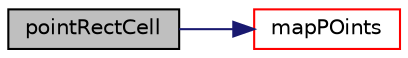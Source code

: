 digraph "pointRectCell"
{
 // LATEX_PDF_SIZE
  edge [fontname="Helvetica",fontsize="10",labelfontname="Helvetica",labelfontsize="10"];
  node [fontname="Helvetica",fontsize="10",shape=record];
  rankdir="LR";
  Node1 [label="pointRectCell",height=0.2,width=0.4,color="black", fillcolor="grey75", style="filled", fontcolor="black",tooltip=" "];
  Node1 -> Node2 [color="midnightblue",fontsize="10",style="solid",fontname="Helvetica"];
  Node2 [label="mapPOints",height=0.2,width=0.4,color="red", fillcolor="white", style="filled",URL="$classpFlow_1_1pointRectCell.html#ab1b3e7c22e40d6e7a13bf59b378a8bd9",tooltip=" "];
}
